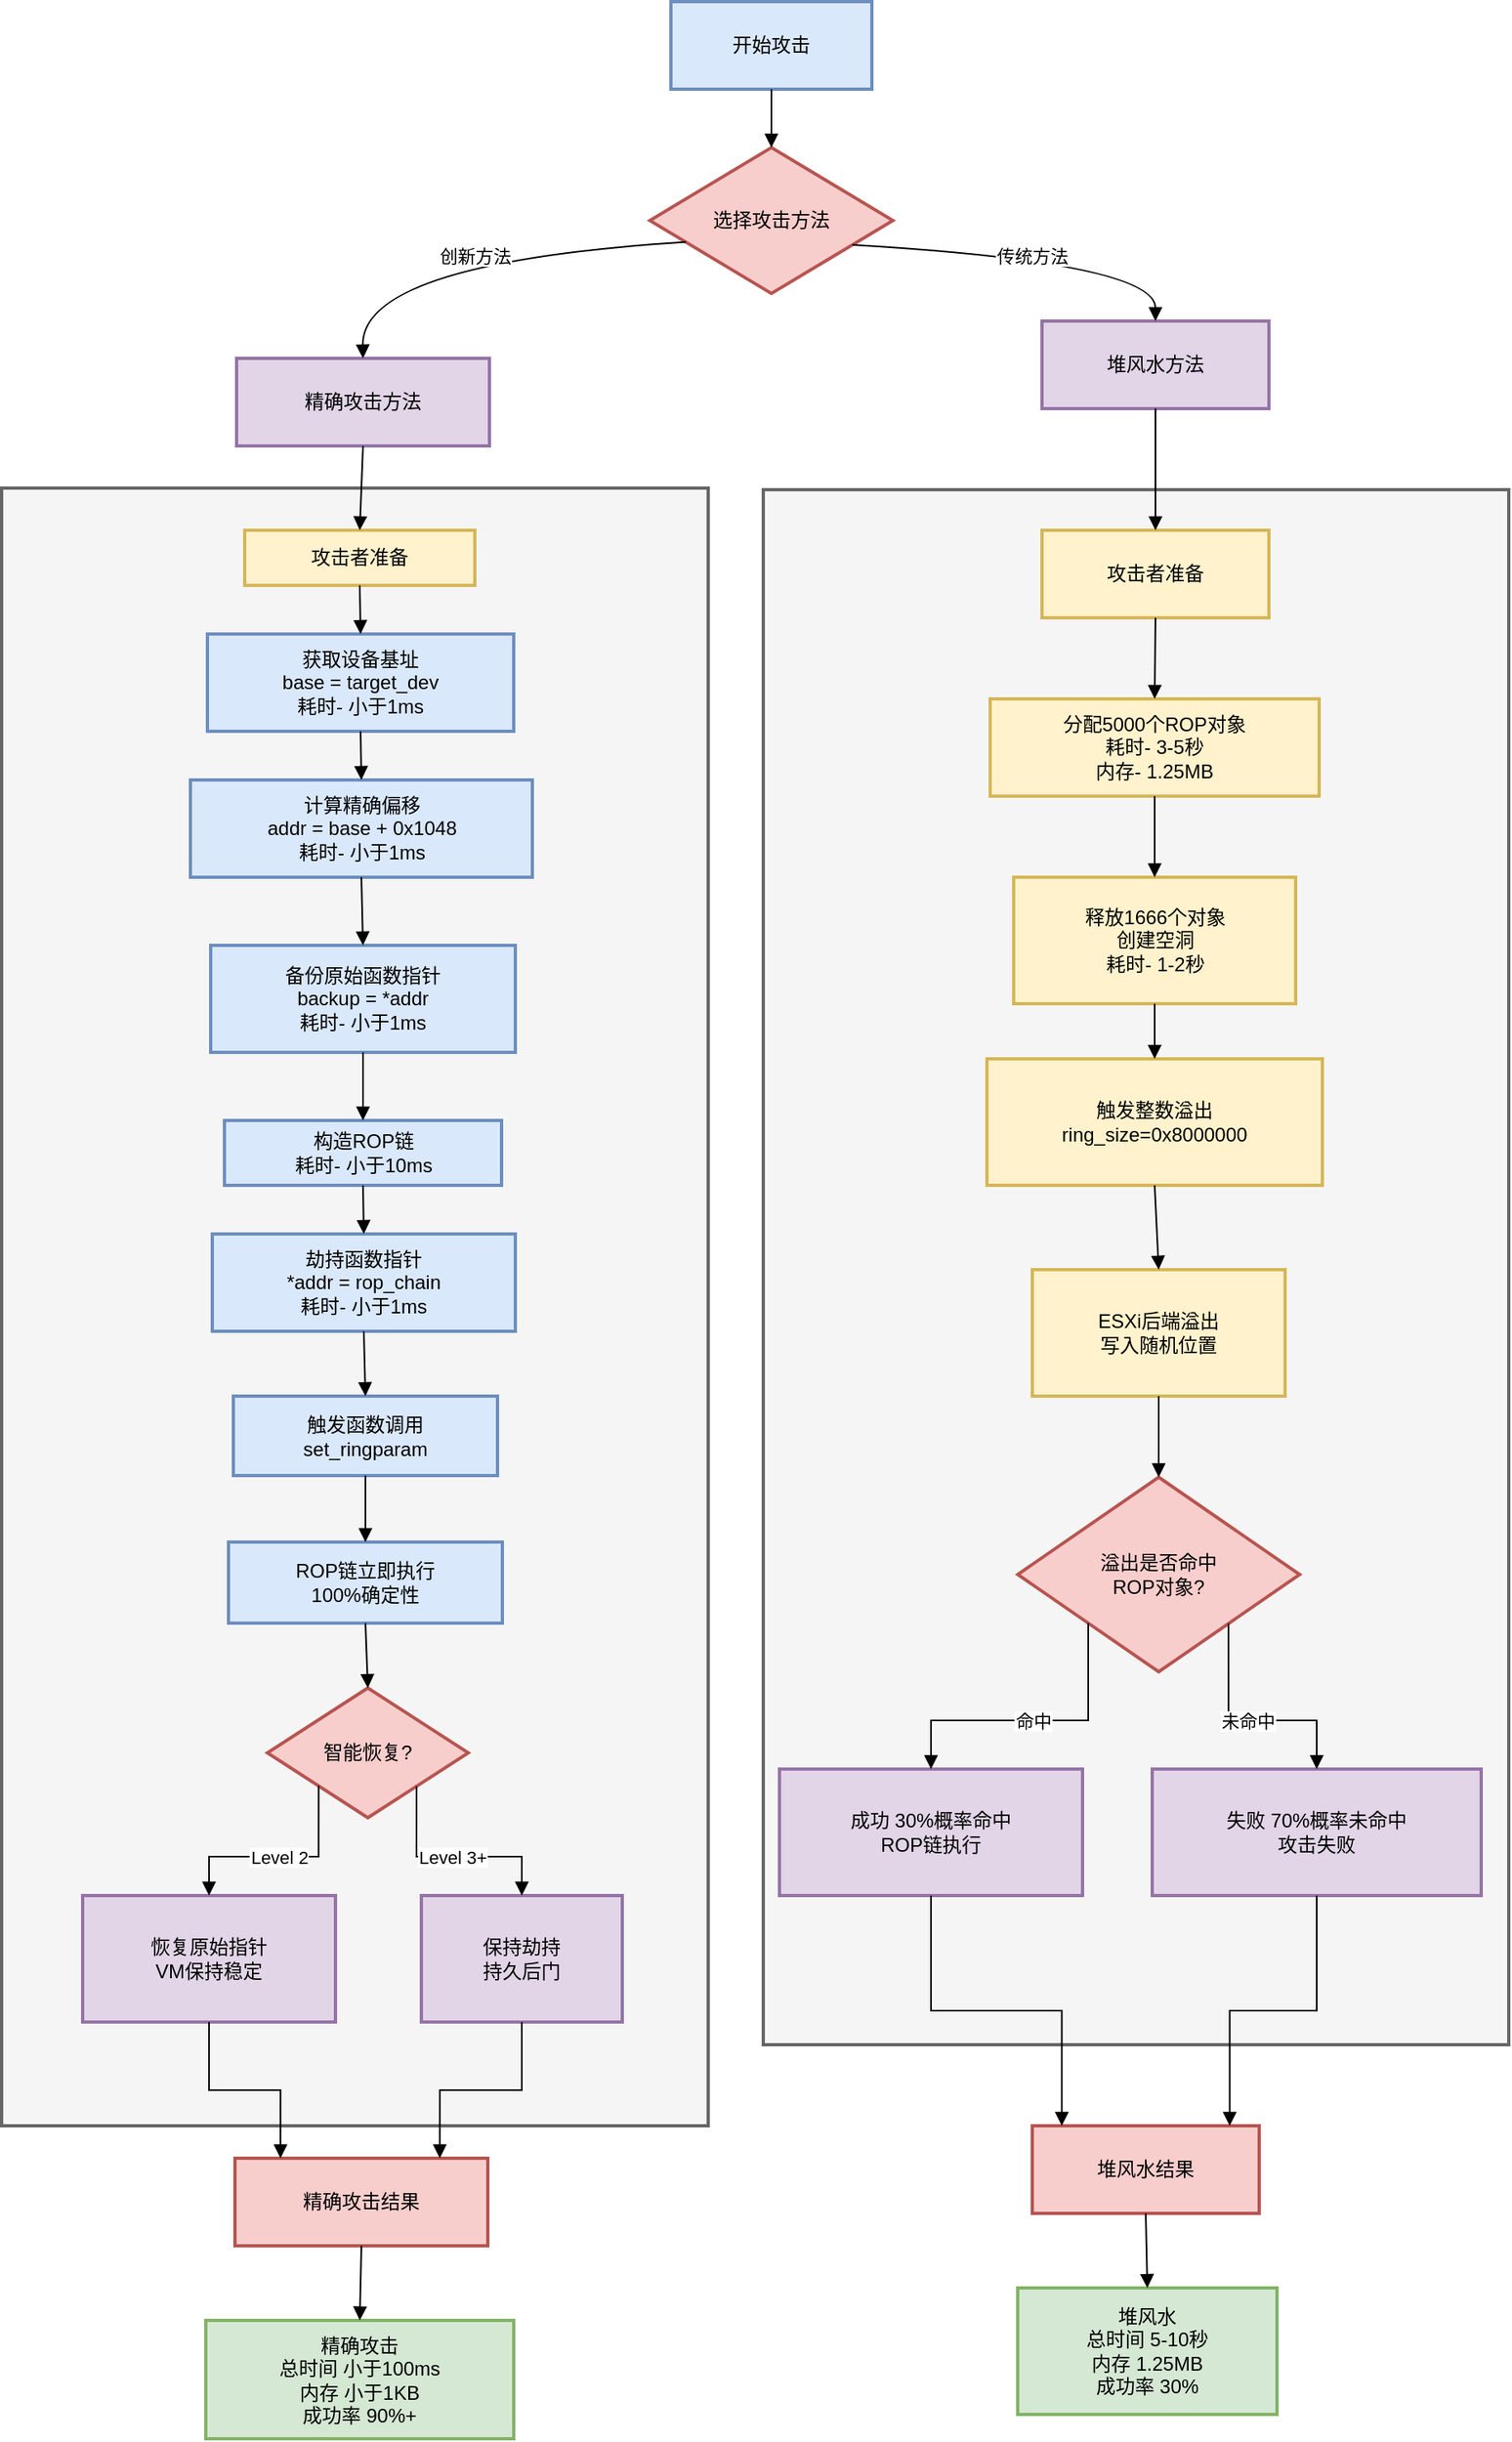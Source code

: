 <mxfile version="28.2.7" pages="2">
  <diagram name="第 1 页" id="g3PbS8CR7I8b8_4w8dCf">
    <mxGraphModel dx="1888" dy="840" grid="1" gridSize="10" guides="1" tooltips="1" connect="1" arrows="1" fold="1" page="1" pageScale="1" pageWidth="827" pageHeight="1169" math="0" shadow="0">
      <root>
        <mxCell id="0" />
        <mxCell id="1" parent="0" />
        <mxCell id="xUzI9RGMYAZlCXcwWmP0-1" value="" style="whiteSpace=wrap;strokeWidth=2;fillColor=#f5f5f5;fontColor=#333333;strokeColor=#666666;" parent="1" vertex="1">
          <mxGeometry x="20" y="450" width="436" height="1010" as="geometry" />
        </mxCell>
        <mxCell id="xUzI9RGMYAZlCXcwWmP0-2" value="" style="whiteSpace=wrap;strokeWidth=2;fillColor=#f5f5f5;fontColor=#333333;strokeColor=#666666;" parent="1" vertex="1">
          <mxGeometry x="490" y="451" width="460" height="959" as="geometry" />
        </mxCell>
        <mxCell id="xUzI9RGMYAZlCXcwWmP0-3" value="开始攻击" style="whiteSpace=wrap;strokeWidth=2;fillColor=#dae8fc;strokeColor=#6c8ebf;" parent="1" vertex="1">
          <mxGeometry x="433" y="150" width="124" height="54" as="geometry" />
        </mxCell>
        <mxCell id="xUzI9RGMYAZlCXcwWmP0-4" value="选择攻击方法" style="rhombus;strokeWidth=2;whiteSpace=wrap;fillColor=#f8cecc;strokeColor=#b85450;" parent="1" vertex="1">
          <mxGeometry x="420" y="240" width="150" height="90" as="geometry" />
        </mxCell>
        <mxCell id="xUzI9RGMYAZlCXcwWmP0-5" value="堆风水方法" style="whiteSpace=wrap;strokeWidth=2;fillColor=#e1d5e7;strokeColor=#9673a6;" parent="1" vertex="1">
          <mxGeometry x="662" y="347" width="140" height="54" as="geometry" />
        </mxCell>
        <mxCell id="xUzI9RGMYAZlCXcwWmP0-6" value="精确攻击方法" style="whiteSpace=wrap;strokeWidth=2;fillColor=#e1d5e7;strokeColor=#9673a6;" parent="1" vertex="1">
          <mxGeometry x="165" y="370" width="156" height="54" as="geometry" />
        </mxCell>
        <mxCell id="xUzI9RGMYAZlCXcwWmP0-7" value="攻击者准备" style="whiteSpace=wrap;strokeWidth=2;fillColor=#fff2cc;strokeColor=#d6b656;" parent="1" vertex="1">
          <mxGeometry x="662" y="476" width="140" height="54" as="geometry" />
        </mxCell>
        <mxCell id="xUzI9RGMYAZlCXcwWmP0-8" value="分配5000个ROP对象&#xa;耗时- 3-5秒&#xa;内存- 1.25MB" style="whiteSpace=wrap;strokeWidth=2;fillColor=#fff2cc;strokeColor=#d6b656;" parent="1" vertex="1">
          <mxGeometry x="630" y="580" width="203" height="60" as="geometry" />
        </mxCell>
        <mxCell id="xUzI9RGMYAZlCXcwWmP0-9" value="释放1666个对象&#xa;创建空洞&#xa;耗时- 1-2秒" style="whiteSpace=wrap;strokeWidth=2;fillColor=#fff2cc;strokeColor=#d6b656;" parent="1" vertex="1">
          <mxGeometry x="644.5" y="690" width="174" height="78" as="geometry" />
        </mxCell>
        <mxCell id="xUzI9RGMYAZlCXcwWmP0-10" value="触发整数溢出&#xa;ring_size=0x8000000" style="whiteSpace=wrap;strokeWidth=2;fillColor=#fff2cc;strokeColor=#d6b656;" parent="1" vertex="1">
          <mxGeometry x="628" y="802" width="207" height="78" as="geometry" />
        </mxCell>
        <mxCell id="xUzI9RGMYAZlCXcwWmP0-11" value="ESXi后端溢出&#xa;写入随机位置" style="whiteSpace=wrap;strokeWidth=2;fillColor=#fff2cc;strokeColor=#d6b656;" parent="1" vertex="1">
          <mxGeometry x="656" y="932" width="156" height="78" as="geometry" />
        </mxCell>
        <mxCell id="xUzI9RGMYAZlCXcwWmP0-12" value="溢出是否命中&#xa;ROP对象?" style="rhombus;strokeWidth=2;whiteSpace=wrap;fillColor=#f8cecc;strokeColor=#b85450;" parent="1" vertex="1">
          <mxGeometry x="647" y="1060" width="174" height="120" as="geometry" />
        </mxCell>
        <mxCell id="xUzI9RGMYAZlCXcwWmP0-13" value="成功 30%概率命中&#xa;ROP链执行" style="whiteSpace=wrap;strokeWidth=2;fillColor=#e1d5e7;strokeColor=#9673a6;" parent="1" vertex="1">
          <mxGeometry x="500" y="1240" width="187" height="78" as="geometry" />
        </mxCell>
        <mxCell id="xUzI9RGMYAZlCXcwWmP0-14" value="失败 70%概率未命中&#xa;攻击失败" style="whiteSpace=wrap;strokeWidth=2;fillColor=#e1d5e7;strokeColor=#9673a6;" parent="1" vertex="1">
          <mxGeometry x="730" y="1240" width="203" height="78" as="geometry" />
        </mxCell>
        <mxCell id="xUzI9RGMYAZlCXcwWmP0-15" value="攻击者准备" style="whiteSpace=wrap;strokeWidth=2;fillColor=#fff2cc;strokeColor=#d6b656;" parent="1" vertex="1">
          <mxGeometry x="170" y="476" width="142" height="34" as="geometry" />
        </mxCell>
        <mxCell id="xUzI9RGMYAZlCXcwWmP0-16" value="获取设备基址&#xa;base = target_dev&#xa;耗时- 小于1ms" style="whiteSpace=wrap;strokeWidth=2;fillColor=#dae8fc;strokeColor=#6c8ebf;" parent="1" vertex="1">
          <mxGeometry x="147" y="540" width="189" height="60" as="geometry" />
        </mxCell>
        <mxCell id="xUzI9RGMYAZlCXcwWmP0-17" value="计算精确偏移&#xa;addr = base + 0x1048&#xa;耗时- 小于1ms" style="whiteSpace=wrap;strokeWidth=2;fillColor=#dae8fc;strokeColor=#6c8ebf;" parent="1" vertex="1">
          <mxGeometry x="136.5" y="630" width="211" height="60" as="geometry" />
        </mxCell>
        <mxCell id="xUzI9RGMYAZlCXcwWmP0-18" value="备份原始函数指针&#xa;backup = *addr&#xa;耗时- 小于1ms" style="whiteSpace=wrap;strokeWidth=2;fillColor=#dae8fc;strokeColor=#6c8ebf;" parent="1" vertex="1">
          <mxGeometry x="149" y="732" width="188" height="66" as="geometry" />
        </mxCell>
        <mxCell id="xUzI9RGMYAZlCXcwWmP0-19" value="构造ROP链&#xa;耗时- 小于10ms" style="whiteSpace=wrap;strokeWidth=2;fillColor=#dae8fc;strokeColor=#6c8ebf;" parent="1" vertex="1">
          <mxGeometry x="157.5" y="840" width="171" height="40" as="geometry" />
        </mxCell>
        <mxCell id="xUzI9RGMYAZlCXcwWmP0-20" value="劫持函数指针&#xa;*addr = rop_chain&#xa;耗时- 小于1ms" style="whiteSpace=wrap;strokeWidth=2;fillColor=#dae8fc;strokeColor=#6c8ebf;" parent="1" vertex="1">
          <mxGeometry x="150" y="910" width="187" height="60" as="geometry" />
        </mxCell>
        <mxCell id="xUzI9RGMYAZlCXcwWmP0-21" value="触发函数调用&#xa;set_ringparam" style="whiteSpace=wrap;strokeWidth=2;fillColor=#dae8fc;strokeColor=#6c8ebf;" parent="1" vertex="1">
          <mxGeometry x="163" y="1010" width="163" height="49" as="geometry" />
        </mxCell>
        <mxCell id="xUzI9RGMYAZlCXcwWmP0-22" value="ROP链立即执行&#xa;100%确定性" style="whiteSpace=wrap;strokeWidth=2;fillColor=#dae8fc;strokeColor=#6c8ebf;" parent="1" vertex="1">
          <mxGeometry x="160" y="1100" width="169" height="50" as="geometry" />
        </mxCell>
        <mxCell id="xUzI9RGMYAZlCXcwWmP0-23" value="智能恢复?" style="rhombus;strokeWidth=2;whiteSpace=wrap;fillColor=#f8cecc;strokeColor=#b85450;" parent="1" vertex="1">
          <mxGeometry x="184" y="1190" width="124" height="80" as="geometry" />
        </mxCell>
        <mxCell id="xUzI9RGMYAZlCXcwWmP0-24" value="恢复原始指针&#xa;VM保持稳定" style="whiteSpace=wrap;strokeWidth=2;fillColor=#e1d5e7;strokeColor=#9673a6;" parent="1" vertex="1">
          <mxGeometry x="70" y="1318" width="156" height="78" as="geometry" />
        </mxCell>
        <mxCell id="xUzI9RGMYAZlCXcwWmP0-25" value="保持劫持&#xa;持久后门" style="whiteSpace=wrap;strokeWidth=2;fillColor=#e1d5e7;strokeColor=#9673a6;" parent="1" vertex="1">
          <mxGeometry x="279" y="1318" width="124" height="78" as="geometry" />
        </mxCell>
        <mxCell id="xUzI9RGMYAZlCXcwWmP0-26" value="堆风水结果" style="whiteSpace=wrap;strokeWidth=2;fillColor=#f8cecc;strokeColor=#b85450;" parent="1" vertex="1">
          <mxGeometry x="656" y="1460" width="140" height="54" as="geometry" />
        </mxCell>
        <mxCell id="xUzI9RGMYAZlCXcwWmP0-27" value="精确攻击结果" style="whiteSpace=wrap;strokeWidth=2;fillColor=#f8cecc;strokeColor=#b85450;" parent="1" vertex="1">
          <mxGeometry x="164" y="1480" width="156" height="54" as="geometry" />
        </mxCell>
        <mxCell id="xUzI9RGMYAZlCXcwWmP0-28" value="堆风水&#xa;总时间 5-10秒&#xa;内存 1.25MB&#xa;成功率 30%" style="whiteSpace=wrap;strokeWidth=2;fillColor=#d5e8d4;strokeColor=#82b366;" parent="1" vertex="1">
          <mxGeometry x="647" y="1560" width="160" height="78" as="geometry" />
        </mxCell>
        <mxCell id="xUzI9RGMYAZlCXcwWmP0-29" value="精确攻击&#xa;总时间 小于100ms&#xa;内存 小于1KB&#xa;成功率 90%+" style="whiteSpace=wrap;strokeWidth=2;fillColor=#d5e8d4;strokeColor=#82b366;" parent="1" vertex="1">
          <mxGeometry x="146" y="1580" width="190" height="73" as="geometry" />
        </mxCell>
        <mxCell id="xUzI9RGMYAZlCXcwWmP0-30" value="" style="curved=1;startArrow=none;endArrow=block;exitX=0.5;exitY=1;entryX=0.5;entryY=0;rounded=0;" parent="1" source="xUzI9RGMYAZlCXcwWmP0-3" target="xUzI9RGMYAZlCXcwWmP0-4" edge="1">
          <mxGeometry relative="1" as="geometry">
            <Array as="points" />
          </mxGeometry>
        </mxCell>
        <mxCell id="xUzI9RGMYAZlCXcwWmP0-31" value="传统方法" style="curved=1;startArrow=none;endArrow=block;exitX=1;exitY=0.75;entryX=0.5;entryY=0;rounded=0;" parent="1" source="xUzI9RGMYAZlCXcwWmP0-4" target="xUzI9RGMYAZlCXcwWmP0-5" edge="1">
          <mxGeometry relative="1" as="geometry">
            <Array as="points">
              <mxPoint x="732" y="311" />
            </Array>
          </mxGeometry>
        </mxCell>
        <mxCell id="xUzI9RGMYAZlCXcwWmP0-32" value="创新方法" style="curved=1;startArrow=none;endArrow=block;exitX=0;exitY=0.71;entryX=0.5;entryY=0;rounded=0;" parent="1" source="xUzI9RGMYAZlCXcwWmP0-4" target="xUzI9RGMYAZlCXcwWmP0-6" edge="1">
          <mxGeometry relative="1" as="geometry">
            <Array as="points">
              <mxPoint x="242" y="311" />
            </Array>
          </mxGeometry>
        </mxCell>
        <mxCell id="xUzI9RGMYAZlCXcwWmP0-33" value="" style="curved=1;startArrow=none;endArrow=block;exitX=0.5;exitY=1;entryX=0.5;entryY=0;rounded=0;" parent="1" source="xUzI9RGMYAZlCXcwWmP0-7" target="xUzI9RGMYAZlCXcwWmP0-8" edge="1">
          <mxGeometry relative="1" as="geometry">
            <Array as="points" />
          </mxGeometry>
        </mxCell>
        <mxCell id="xUzI9RGMYAZlCXcwWmP0-34" value="" style="curved=1;startArrow=none;endArrow=block;exitX=0.5;exitY=1;entryX=0.5;entryY=0;rounded=0;" parent="1" source="xUzI9RGMYAZlCXcwWmP0-8" target="xUzI9RGMYAZlCXcwWmP0-9" edge="1">
          <mxGeometry relative="1" as="geometry">
            <Array as="points" />
          </mxGeometry>
        </mxCell>
        <mxCell id="xUzI9RGMYAZlCXcwWmP0-35" value="" style="curved=1;startArrow=none;endArrow=block;exitX=0.5;exitY=1;entryX=0.5;entryY=0;rounded=0;" parent="1" source="xUzI9RGMYAZlCXcwWmP0-9" target="xUzI9RGMYAZlCXcwWmP0-10" edge="1">
          <mxGeometry relative="1" as="geometry">
            <Array as="points" />
          </mxGeometry>
        </mxCell>
        <mxCell id="xUzI9RGMYAZlCXcwWmP0-36" value="" style="curved=1;startArrow=none;endArrow=block;exitX=0.5;exitY=1;entryX=0.5;entryY=0;rounded=0;" parent="1" source="xUzI9RGMYAZlCXcwWmP0-10" target="xUzI9RGMYAZlCXcwWmP0-11" edge="1">
          <mxGeometry relative="1" as="geometry">
            <Array as="points" />
          </mxGeometry>
        </mxCell>
        <mxCell id="xUzI9RGMYAZlCXcwWmP0-37" value="" style="curved=1;startArrow=none;endArrow=block;exitX=0.5;exitY=1;entryX=0.5;entryY=0;rounded=0;" parent="1" source="xUzI9RGMYAZlCXcwWmP0-11" target="xUzI9RGMYAZlCXcwWmP0-12" edge="1">
          <mxGeometry relative="1" as="geometry">
            <Array as="points" />
          </mxGeometry>
        </mxCell>
        <mxCell id="xUzI9RGMYAZlCXcwWmP0-38" value="命中" style="startArrow=none;endArrow=block;exitX=0;exitY=1;entryX=0.5;entryY=0;rounded=0;edgeStyle=orthogonalEdgeStyle;" parent="1" source="xUzI9RGMYAZlCXcwWmP0-12" target="xUzI9RGMYAZlCXcwWmP0-13" edge="1">
          <mxGeometry relative="1" as="geometry" />
        </mxCell>
        <mxCell id="xUzI9RGMYAZlCXcwWmP0-39" value="未命中" style="startArrow=none;endArrow=block;exitX=0.99;exitY=1;entryX=0.5;entryY=0;rounded=0;edgeStyle=orthogonalEdgeStyle;" parent="1" source="xUzI9RGMYAZlCXcwWmP0-12" target="xUzI9RGMYAZlCXcwWmP0-14" edge="1">
          <mxGeometry relative="1" as="geometry" />
        </mxCell>
        <mxCell id="xUzI9RGMYAZlCXcwWmP0-40" value="" style="curved=1;startArrow=none;endArrow=block;exitX=0.5;exitY=1;entryX=0.5;entryY=0;rounded=0;" parent="1" source="xUzI9RGMYAZlCXcwWmP0-5" target="xUzI9RGMYAZlCXcwWmP0-7" edge="1">
          <mxGeometry relative="1" as="geometry">
            <Array as="points" />
          </mxGeometry>
        </mxCell>
        <mxCell id="xUzI9RGMYAZlCXcwWmP0-41" value="" style="curved=1;startArrow=none;endArrow=block;exitX=0.5;exitY=1;entryX=0.5;entryY=0;rounded=0;" parent="1" source="xUzI9RGMYAZlCXcwWmP0-15" target="xUzI9RGMYAZlCXcwWmP0-16" edge="1">
          <mxGeometry relative="1" as="geometry">
            <Array as="points" />
          </mxGeometry>
        </mxCell>
        <mxCell id="xUzI9RGMYAZlCXcwWmP0-42" value="" style="curved=1;startArrow=none;endArrow=block;exitX=0.5;exitY=1;entryX=0.5;entryY=0;rounded=0;" parent="1" source="xUzI9RGMYAZlCXcwWmP0-16" target="xUzI9RGMYAZlCXcwWmP0-17" edge="1">
          <mxGeometry relative="1" as="geometry">
            <Array as="points" />
          </mxGeometry>
        </mxCell>
        <mxCell id="xUzI9RGMYAZlCXcwWmP0-43" value="" style="curved=1;startArrow=none;endArrow=block;exitX=0.5;exitY=1;entryX=0.5;entryY=0;rounded=0;" parent="1" source="xUzI9RGMYAZlCXcwWmP0-17" target="xUzI9RGMYAZlCXcwWmP0-18" edge="1">
          <mxGeometry relative="1" as="geometry">
            <Array as="points" />
          </mxGeometry>
        </mxCell>
        <mxCell id="xUzI9RGMYAZlCXcwWmP0-44" value="" style="curved=1;startArrow=none;endArrow=block;exitX=0.5;exitY=1;entryX=0.5;entryY=0;rounded=0;" parent="1" source="xUzI9RGMYAZlCXcwWmP0-18" target="xUzI9RGMYAZlCXcwWmP0-19" edge="1">
          <mxGeometry relative="1" as="geometry">
            <Array as="points" />
          </mxGeometry>
        </mxCell>
        <mxCell id="xUzI9RGMYAZlCXcwWmP0-45" value="" style="curved=1;startArrow=none;endArrow=block;exitX=0.5;exitY=1;entryX=0.5;entryY=0;rounded=0;" parent="1" source="xUzI9RGMYAZlCXcwWmP0-19" target="xUzI9RGMYAZlCXcwWmP0-20" edge="1">
          <mxGeometry relative="1" as="geometry">
            <Array as="points" />
          </mxGeometry>
        </mxCell>
        <mxCell id="xUzI9RGMYAZlCXcwWmP0-46" value="" style="curved=1;startArrow=none;endArrow=block;exitX=0.5;exitY=1;entryX=0.5;entryY=0;rounded=0;" parent="1" source="xUzI9RGMYAZlCXcwWmP0-20" target="xUzI9RGMYAZlCXcwWmP0-21" edge="1">
          <mxGeometry relative="1" as="geometry">
            <Array as="points" />
          </mxGeometry>
        </mxCell>
        <mxCell id="xUzI9RGMYAZlCXcwWmP0-47" value="" style="curved=1;startArrow=none;endArrow=block;exitX=0.5;exitY=1;entryX=0.5;entryY=0;rounded=0;" parent="1" source="xUzI9RGMYAZlCXcwWmP0-21" target="xUzI9RGMYAZlCXcwWmP0-22" edge="1">
          <mxGeometry relative="1" as="geometry">
            <Array as="points" />
          </mxGeometry>
        </mxCell>
        <mxCell id="xUzI9RGMYAZlCXcwWmP0-48" value="" style="curved=1;startArrow=none;endArrow=block;exitX=0.5;exitY=1;entryX=0.5;entryY=0;rounded=0;" parent="1" source="xUzI9RGMYAZlCXcwWmP0-22" target="xUzI9RGMYAZlCXcwWmP0-23" edge="1">
          <mxGeometry relative="1" as="geometry">
            <Array as="points" />
          </mxGeometry>
        </mxCell>
        <mxCell id="xUzI9RGMYAZlCXcwWmP0-49" value="Level 2" style="startArrow=none;endArrow=block;exitX=0.02;exitY=1;entryX=0.5;entryY=0;rounded=0;edgeStyle=orthogonalEdgeStyle;" parent="1" source="xUzI9RGMYAZlCXcwWmP0-23" target="xUzI9RGMYAZlCXcwWmP0-24" edge="1">
          <mxGeometry relative="1" as="geometry" />
        </mxCell>
        <mxCell id="xUzI9RGMYAZlCXcwWmP0-50" value="Level 3+" style="startArrow=none;endArrow=block;exitX=0.97;exitY=1;entryX=0.5;entryY=0;rounded=0;edgeStyle=orthogonalEdgeStyle;" parent="1" source="xUzI9RGMYAZlCXcwWmP0-23" target="xUzI9RGMYAZlCXcwWmP0-25" edge="1">
          <mxGeometry relative="1" as="geometry" />
        </mxCell>
        <mxCell id="xUzI9RGMYAZlCXcwWmP0-51" value="" style="curved=1;startArrow=none;endArrow=block;exitX=0.5;exitY=1;entryX=0.5;entryY=0;rounded=0;" parent="1" source="xUzI9RGMYAZlCXcwWmP0-6" target="xUzI9RGMYAZlCXcwWmP0-15" edge="1">
          <mxGeometry relative="1" as="geometry">
            <Array as="points" />
          </mxGeometry>
        </mxCell>
        <mxCell id="xUzI9RGMYAZlCXcwWmP0-52" value="" style="startArrow=none;endArrow=block;exitX=0.5;exitY=1;entryX=0.13;entryY=0;rounded=0;edgeStyle=orthogonalEdgeStyle;" parent="1" source="xUzI9RGMYAZlCXcwWmP0-13" target="xUzI9RGMYAZlCXcwWmP0-26" edge="1">
          <mxGeometry relative="1" as="geometry" />
        </mxCell>
        <mxCell id="xUzI9RGMYAZlCXcwWmP0-53" value="" style="startArrow=none;endArrow=block;exitX=0.5;exitY=1;entryX=0.87;entryY=0;rounded=0;edgeStyle=orthogonalEdgeStyle;" parent="1" source="xUzI9RGMYAZlCXcwWmP0-14" target="xUzI9RGMYAZlCXcwWmP0-26" edge="1">
          <mxGeometry relative="1" as="geometry" />
        </mxCell>
        <mxCell id="xUzI9RGMYAZlCXcwWmP0-54" value="" style="startArrow=none;endArrow=block;exitX=0.5;exitY=1;entryX=0.18;entryY=0;rounded=0;edgeStyle=orthogonalEdgeStyle;" parent="1" source="xUzI9RGMYAZlCXcwWmP0-24" target="xUzI9RGMYAZlCXcwWmP0-27" edge="1">
          <mxGeometry relative="1" as="geometry" />
        </mxCell>
        <mxCell id="xUzI9RGMYAZlCXcwWmP0-55" value="" style="startArrow=none;endArrow=block;exitX=0.5;exitY=1;entryX=0.81;entryY=0;rounded=0;edgeStyle=orthogonalEdgeStyle;" parent="1" source="xUzI9RGMYAZlCXcwWmP0-25" target="xUzI9RGMYAZlCXcwWmP0-27" edge="1">
          <mxGeometry relative="1" as="geometry" />
        </mxCell>
        <mxCell id="xUzI9RGMYAZlCXcwWmP0-56" value="" style="curved=1;startArrow=none;endArrow=block;exitX=0.5;exitY=1;entryX=0.5;entryY=0;rounded=0;" parent="1" source="xUzI9RGMYAZlCXcwWmP0-26" target="xUzI9RGMYAZlCXcwWmP0-28" edge="1">
          <mxGeometry relative="1" as="geometry">
            <Array as="points" />
          </mxGeometry>
        </mxCell>
        <mxCell id="xUzI9RGMYAZlCXcwWmP0-57" value="" style="curved=1;startArrow=none;endArrow=block;exitX=0.5;exitY=1;entryX=0.5;entryY=0;rounded=0;" parent="1" source="xUzI9RGMYAZlCXcwWmP0-27" target="xUzI9RGMYAZlCXcwWmP0-29" edge="1">
          <mxGeometry relative="1" as="geometry">
            <Array as="points" />
          </mxGeometry>
        </mxCell>
        <mxCell id="ahvaecqISPCuXOGCfcfB-1" style="edgeStyle=orthogonalEdgeStyle;rounded=0;orthogonalLoop=1;jettySize=auto;html=1;exitX=0.5;exitY=1;exitDx=0;exitDy=0;" parent="1" source="xUzI9RGMYAZlCXcwWmP0-2" target="xUzI9RGMYAZlCXcwWmP0-2" edge="1">
          <mxGeometry relative="1" as="geometry" />
        </mxCell>
      </root>
    </mxGraphModel>
  </diagram>
  <diagram id="B4uwUCIYP8Pk4bgANLu5" name="第 2 页">
    <mxGraphModel dx="1418" dy="786" grid="1" gridSize="10" guides="1" tooltips="1" connect="1" arrows="1" fold="1" page="1" pageScale="1" pageWidth="827" pageHeight="1169" math="0" shadow="0">
      <root>
        <mxCell id="0" />
        <mxCell id="1" parent="0" />
      </root>
    </mxGraphModel>
  </diagram>
</mxfile>
